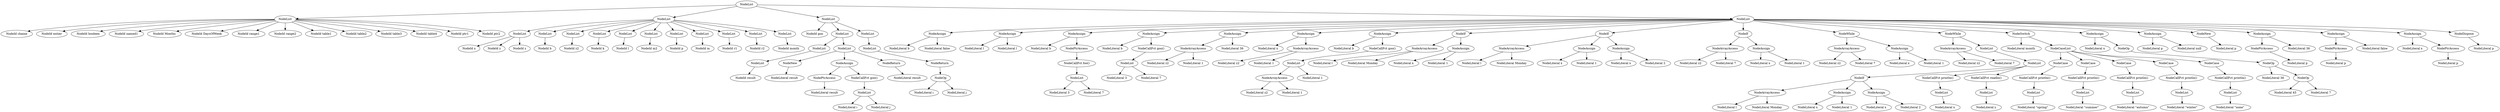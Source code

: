 digraph Stree {
node_208 [shape="ellipse", label="NodeList"];
node_1 [shape="ellipse", label="NodeList"];
node_0 [shape="ellipse", label="NodeId chaine"];
node_1 -> node_0;
node_2 [shape="ellipse", label="NodeId entier"];
node_1 -> node_2;
node_3 [shape="ellipse", label="NodeId booleen"];
node_1 -> node_3;
node_4 [shape="ellipse", label="NodeId named1"];
node_1 -> node_4;
node_5 [shape="ellipse", label="NodeId Months"];
node_1 -> node_5;
node_6 [shape="ellipse", label="NodeId DaysOfWeek"];
node_1 -> node_6;
node_7 [shape="ellipse", label="NodeId range1"];
node_1 -> node_7;
node_8 [shape="ellipse", label="NodeId range2"];
node_1 -> node_8;
node_9 [shape="ellipse", label="NodeId table1"];
node_1 -> node_9;
node_10 [shape="ellipse", label="NodeId table2"];
node_1 -> node_10;
node_11 [shape="ellipse", label="NodeId table3"];
node_1 -> node_11;
node_12 [shape="ellipse", label="NodeId table4"];
node_1 -> node_12;
node_13 [shape="ellipse", label="NodeId ptr1"];
node_1 -> node_13;
node_14 [shape="ellipse", label="NodeId ptr2"];
node_1 -> node_14;
node_208 -> node_1;
node_19 [shape="ellipse", label="NodeList"];
node_15 [shape="ellipse", label="NodeList"];
node_16 [shape="ellipse", label="NodeId x"];
node_15 -> node_16;
node_17 [shape="ellipse", label="NodeId y"];
node_15 -> node_17;
node_18 [shape="ellipse", label="NodeId z"];
node_15 -> node_18;
node_19 -> node_15;
node_20 [shape="ellipse", label="NodeList"];
node_21 [shape="ellipse", label="NodeId b"];
node_20 -> node_21;
node_19 -> node_20;
node_22 [shape="ellipse", label="NodeList"];
node_23 [shape="ellipse", label="NodeId z2"];
node_22 -> node_23;
node_19 -> node_22;
node_24 [shape="ellipse", label="NodeList"];
node_25 [shape="ellipse", label="NodeId k"];
node_24 -> node_25;
node_19 -> node_24;
node_26 [shape="ellipse", label="NodeList"];
node_27 [shape="ellipse", label="NodeId l"];
node_26 -> node_27;
node_19 -> node_26;
node_28 [shape="ellipse", label="NodeList"];
node_29 [shape="ellipse", label="NodeId m2"];
node_28 -> node_29;
node_19 -> node_28;
node_30 [shape="ellipse", label="NodeList"];
node_31 [shape="ellipse", label="NodeId p"];
node_30 -> node_31;
node_19 -> node_30;
node_32 [shape="ellipse", label="NodeList"];
node_33 [shape="ellipse", label="NodeId m"];
node_32 -> node_33;
node_19 -> node_32;
node_34 [shape="ellipse", label="NodeList"];
node_35 [shape="ellipse", label="NodeId r1"];
node_34 -> node_35;
node_19 -> node_34;
node_36 [shape="ellipse", label="NodeList"];
node_37 [shape="ellipse", label="NodeId r2"];
node_36 -> node_37;
node_19 -> node_36;
node_38 [shape="ellipse", label="NodeList"];
node_39 [shape="ellipse", label="NodeId month"];
node_38 -> node_39;
node_19 -> node_38;
node_208 -> node_19;
node_41 [shape="ellipse", label="NodeList"];
node_40 [shape="ellipse", label="NodeId goo"];
node_41 -> node_40;
node_58 [shape="ellipse", label="NodeList"];
node_45 [shape="ellipse", label="NodeList"];
node_43 [shape="ellipse", label="NodeList"];
node_44 [shape="ellipse", label="NodeId result"];
node_43 -> node_44;
node_45 -> node_43;
node_58 -> node_45;
node_48 [shape="ellipse", label="NodeList"];
node_47 [shape="ellipse", label="NodeNew"];
node_46 [shape="ellipse", label="NodeLiteral result"];
node_47 -> node_46;
node_48 -> node_47;
node_55 [shape="ellipse", label="NodeAssign"];
node_50 [shape="ellipse", label="NodePtrAccess"];
node_49 [shape="ellipse", label="NodeLiteral result"];
node_50 -> node_49;
node_55 -> node_50;
node_54 [shape="ellipse", label="NodeCallFct goo()"];
node_52 [shape="ellipse", label="NodeList"];
node_51 [shape="ellipse", label="NodeLiteral i"];
node_52 -> node_51;
node_53 [shape="ellipse", label="NodeLiteral j"];
node_52 -> node_53;
node_54 -> node_52;
node_55 -> node_54;
node_48 -> node_55;
node_57 [shape="ellipse", label="NodeReturn"];
node_56 [shape="ellipse", label="NodeLiteral result"];
node_57 -> node_56;
node_48 -> node_57;
node_58 -> node_48;
node_41 -> node_58;
node_65 [shape="ellipse", label="NodeList"];
node_64 [shape="ellipse", label="NodeList"];
node_63 [shape="ellipse", label="NodeReturn"];
node_62 [shape="ellipse", label="NodeOp"];
node_60 [shape="ellipse", label="NodeLiteral i"];
node_62 -> node_60;
node_61 [shape="ellipse", label="NodeLiteral j"];
node_62 -> node_61;
node_63 -> node_62;
node_64 -> node_63;
node_65 -> node_64;
node_41 -> node_65;
node_208 -> node_41;
node_69 [shape="ellipse", label="NodeList"];
node_68 [shape="ellipse", label="NodeAssign"];
node_66 [shape="ellipse", label="NodeLiteral b"];
node_68 -> node_66;
node_67 [shape="ellipse", label="NodeLiteral false"];
node_68 -> node_67;
node_69 -> node_68;
node_72 [shape="ellipse", label="NodeAssign"];
node_70 [shape="ellipse", label="NodeLiteral l"];
node_72 -> node_70;
node_71 [shape="ellipse", label="NodeLiteral l"];
node_72 -> node_71;
node_69 -> node_72;
node_79 [shape="ellipse", label="NodeAssign"];
node_73 [shape="ellipse", label="NodeLiteral b"];
node_79 -> node_73;
node_78 [shape="ellipse", label="NodePtrAccess"];
node_77 [shape="ellipse", label="NodeCallFct foo()"];
node_75 [shape="ellipse", label="NodeList"];
node_74 [shape="ellipse", label="NodeLiteral 3"];
node_75 -> node_74;
node_76 [shape="ellipse", label="NodeLiteral 7"];
node_75 -> node_76;
node_77 -> node_75;
node_78 -> node_77;
node_79 -> node_78;
node_69 -> node_79;
node_85 [shape="ellipse", label="NodeAssign"];
node_80 [shape="ellipse", label="NodeLiteral b"];
node_85 -> node_80;
node_84 [shape="ellipse", label="NodeCallFct goo()"];
node_82 [shape="ellipse", label="NodeList"];
node_81 [shape="ellipse", label="NodeLiteral 3"];
node_82 -> node_81;
node_83 [shape="ellipse", label="NodeLiteral 7"];
node_82 -> node_83;
node_84 -> node_82;
node_85 -> node_84;
node_69 -> node_85;
node_90 [shape="ellipse", label="NodeAssign"];
node_88 [shape="ellipse", label="NodeArrayAccess"];
node_86 [shape="ellipse", label="NodeLiteral z2"];
node_88 -> node_86;
node_87 [shape="ellipse", label="NodeLiteral 1"];
node_88 -> node_87;
node_90 -> node_88;
node_89 [shape="ellipse", label="NodeLiteral 36"];
node_90 -> node_89;
node_69 -> node_90;
node_95 [shape="ellipse", label="NodeAssign"];
node_91 [shape="ellipse", label="NodeLiteral x"];
node_95 -> node_91;
node_94 [shape="ellipse", label="NodeArrayAccess"];
node_92 [shape="ellipse", label="NodeLiteral z2"];
node_94 -> node_92;
node_93 [shape="ellipse", label="NodeLiteral 1"];
node_94 -> node_93;
node_95 -> node_94;
node_69 -> node_95;
node_103 [shape="ellipse", label="NodeAssign"];
node_96 [shape="ellipse", label="NodeLiteral b"];
node_103 -> node_96;
node_102 [shape="ellipse", label="NodeCallFct goo()"];
node_100 [shape="ellipse", label="NodeList"];
node_99 [shape="ellipse", label="NodeArrayAccess"];
node_97 [shape="ellipse", label="NodeLiteral z2"];
node_99 -> node_97;
node_98 [shape="ellipse", label="NodeLiteral 1"];
node_99 -> node_98;
node_100 -> node_99;
node_101 [shape="ellipse", label="NodeLiteral 1"];
node_100 -> node_101;
node_102 -> node_100;
node_103 -> node_102;
node_69 -> node_103;
node_110 [shape="ellipse", label="NodeIf"];
node_106 [shape="ellipse", label="NodeArrayAccess"];
node_104 [shape="ellipse", label="NodeLiteral l"];
node_106 -> node_104;
node_105 [shape="ellipse", label="NodeLiteral Monday"];
node_106 -> node_105;
node_110 -> node_106;
node_109 [shape="ellipse", label="NodeAssign"];
node_107 [shape="ellipse", label="NodeLiteral x"];
node_109 -> node_107;
node_108 [shape="ellipse", label="NodeLiteral 1"];
node_109 -> node_108;
node_110 -> node_109;
node_69 -> node_110;
node_120 [shape="ellipse", label="NodeIf"];
node_113 [shape="ellipse", label="NodeArrayAccess"];
node_111 [shape="ellipse", label="NodeLiteral l"];
node_113 -> node_111;
node_112 [shape="ellipse", label="NodeLiteral Monday"];
node_113 -> node_112;
node_120 -> node_113;
node_116 [shape="ellipse", label="NodeAssign"];
node_114 [shape="ellipse", label="NodeLiteral x"];
node_116 -> node_114;
node_115 [shape="ellipse", label="NodeLiteral 1"];
node_116 -> node_115;
node_120 -> node_116;
node_119 [shape="ellipse", label="NodeAssign"];
node_117 [shape="ellipse", label="NodeLiteral x"];
node_119 -> node_117;
node_118 [shape="ellipse", label="NodeLiteral 2"];
node_119 -> node_118;
node_120 -> node_119;
node_69 -> node_120;
node_127 [shape="ellipse", label="NodeIf"];
node_123 [shape="ellipse", label="NodeArrayAccess"];
node_121 [shape="ellipse", label="NodeLiteral z2"];
node_123 -> node_121;
node_122 [shape="ellipse", label="NodeLiteral 7"];
node_123 -> node_122;
node_127 -> node_123;
node_126 [shape="ellipse", label="NodeAssign"];
node_124 [shape="ellipse", label="NodeLiteral x"];
node_126 -> node_124;
node_125 [shape="ellipse", label="NodeLiteral 1"];
node_126 -> node_125;
node_127 -> node_126;
node_69 -> node_127;
node_134 [shape="ellipse", label="NodeWhile"];
node_130 [shape="ellipse", label="NodeArrayAccess"];
node_128 [shape="ellipse", label="NodeLiteral z2"];
node_130 -> node_128;
node_129 [shape="ellipse", label="NodeLiteral 7"];
node_130 -> node_129;
node_134 -> node_130;
node_133 [shape="ellipse", label="NodeAssign"];
node_131 [shape="ellipse", label="NodeLiteral x"];
node_133 -> node_131;
node_132 [shape="ellipse", label="NodeLiteral 1"];
node_133 -> node_132;
node_134 -> node_133;
node_69 -> node_134;
node_156 [shape="ellipse", label="NodeWhile"];
node_137 [shape="ellipse", label="NodeArrayAccess"];
node_135 [shape="ellipse", label="NodeLiteral z2"];
node_137 -> node_135;
node_136 [shape="ellipse", label="NodeLiteral 7"];
node_137 -> node_136;
node_156 -> node_137;
node_155 [shape="ellipse", label="NodeList"];
node_148 [shape="ellipse", label="NodeList"];
node_147 [shape="ellipse", label="NodeIf"];
node_140 [shape="ellipse", label="NodeArrayAccess"];
node_138 [shape="ellipse", label="NodeLiteral l"];
node_140 -> node_138;
node_139 [shape="ellipse", label="NodeLiteral Monday"];
node_140 -> node_139;
node_147 -> node_140;
node_143 [shape="ellipse", label="NodeAssign"];
node_141 [shape="ellipse", label="NodeLiteral x"];
node_143 -> node_141;
node_142 [shape="ellipse", label="NodeLiteral 1"];
node_143 -> node_142;
node_147 -> node_143;
node_146 [shape="ellipse", label="NodeAssign"];
node_144 [shape="ellipse", label="NodeLiteral x"];
node_146 -> node_144;
node_145 [shape="ellipse", label="NodeLiteral 2"];
node_146 -> node_145;
node_147 -> node_146;
node_148 -> node_147;
node_151 [shape="ellipse", label="NodeCallFct println()"];
node_150 [shape="ellipse", label="NodeList"];
node_149 [shape="ellipse", label="NodeLiteral x"];
node_150 -> node_149;
node_151 -> node_150;
node_148 -> node_151;
node_154 [shape="ellipse", label="NodeCallFct readln()"];
node_153 [shape="ellipse", label="NodeList"];
node_152 [shape="ellipse", label="NodeLiteral y"];
node_153 -> node_152;
node_154 -> node_153;
node_148 -> node_154;
node_155 -> node_148;
node_156 -> node_155;
node_69 -> node_156;
node_179 [shape="ellipse", label="NodeSwitch"];
node_157 [shape="ellipse", label="NodeLiteral month"];
node_179 -> node_157;
node_162 [shape="ellipse", label="NodeCaseList"];
node_161 [shape="ellipse", label="NodeCase"];
node_160 [shape="ellipse", label="NodeCallFct println()"];
node_159 [shape="ellipse", label="NodeList"];
node_158 [shape="ellipse", label="NodeLiteral \"spring\""];
node_159 -> node_158;
node_160 -> node_159;
node_161 -> node_160;
node_162 -> node_161;
node_166 [shape="ellipse", label="NodeCase"];
node_165 [shape="ellipse", label="NodeCallFct println()"];
node_164 [shape="ellipse", label="NodeList"];
node_163 [shape="ellipse", label="NodeLiteral \"summer\""];
node_164 -> node_163;
node_165 -> node_164;
node_166 -> node_165;
node_162 -> node_166;
node_170 [shape="ellipse", label="NodeCase"];
node_169 [shape="ellipse", label="NodeCallFct println()"];
node_168 [shape="ellipse", label="NodeList"];
node_167 [shape="ellipse", label="NodeLiteral \"autumn\""];
node_168 -> node_167;
node_169 -> node_168;
node_170 -> node_169;
node_162 -> node_170;
node_174 [shape="ellipse", label="NodeCase"];
node_173 [shape="ellipse", label="NodeCallFct println()"];
node_172 [shape="ellipse", label="NodeList"];
node_171 [shape="ellipse", label="NodeLiteral \"winter\""];
node_172 -> node_171;
node_173 -> node_172;
node_174 -> node_173;
node_162 -> node_174;
node_178 [shape="ellipse", label="NodeCase"];
node_177 [shape="ellipse", label="NodeCallFct println()"];
node_176 [shape="ellipse", label="NodeList"];
node_175 [shape="ellipse", label="NodeLiteral \"none\""];
node_176 -> node_175;
node_177 -> node_176;
node_178 -> node_177;
node_162 -> node_178;
node_179 -> node_162;
node_69 -> node_179;
node_187 [shape="ellipse", label="NodeAssign"];
node_180 [shape="ellipse", label="NodeLiteral x"];
node_187 -> node_180;
node_186 [shape="ellipse", label="NodeOp"];
node_185 [shape="ellipse", label="NodeOp"];
node_181 [shape="ellipse", label="NodeLiteral 36"];
node_185 -> node_181;
node_184 [shape="ellipse", label="NodeOp"];
node_182 [shape="ellipse", label="NodeLiteral 45"];
node_184 -> node_182;
node_183 [shape="ellipse", label="NodeLiteral 7"];
node_184 -> node_183;
node_185 -> node_184;
node_186 -> node_185;
node_187 -> node_186;
node_69 -> node_187;
node_191 [shape="ellipse", label="NodeAssign"];
node_188 [shape="ellipse", label="NodeLiteral p"];
node_191 -> node_188;
node_190 [shape="ellipse", label="NodeLiteral null"];
node_191 -> node_190;
node_69 -> node_191;
node_193 [shape="ellipse", label="NodeNew"];
node_192 [shape="ellipse", label="NodeLiteral p"];
node_193 -> node_192;
node_69 -> node_193;
node_197 [shape="ellipse", label="NodeAssign"];
node_195 [shape="ellipse", label="NodePtrAccess"];
node_194 [shape="ellipse", label="NodeLiteral p"];
node_195 -> node_194;
node_197 -> node_195;
node_196 [shape="ellipse", label="NodeLiteral 36"];
node_197 -> node_196;
node_69 -> node_197;
node_201 [shape="ellipse", label="NodeAssign"];
node_199 [shape="ellipse", label="NodePtrAccess"];
node_198 [shape="ellipse", label="NodeLiteral p"];
node_199 -> node_198;
node_201 -> node_199;
node_200 [shape="ellipse", label="NodeLiteral false"];
node_201 -> node_200;
node_69 -> node_201;
node_205 [shape="ellipse", label="NodeAssign"];
node_202 [shape="ellipse", label="NodeLiteral x"];
node_205 -> node_202;
node_204 [shape="ellipse", label="NodePtrAccess"];
node_203 [shape="ellipse", label="NodeLiteral p"];
node_204 -> node_203;
node_205 -> node_204;
node_69 -> node_205;
node_207 [shape="ellipse", label="NodeDispose"];
node_206 [shape="ellipse", label="NodeLiteral p"];
node_207 -> node_206;
node_69 -> node_207;
node_208 -> node_69;
}
